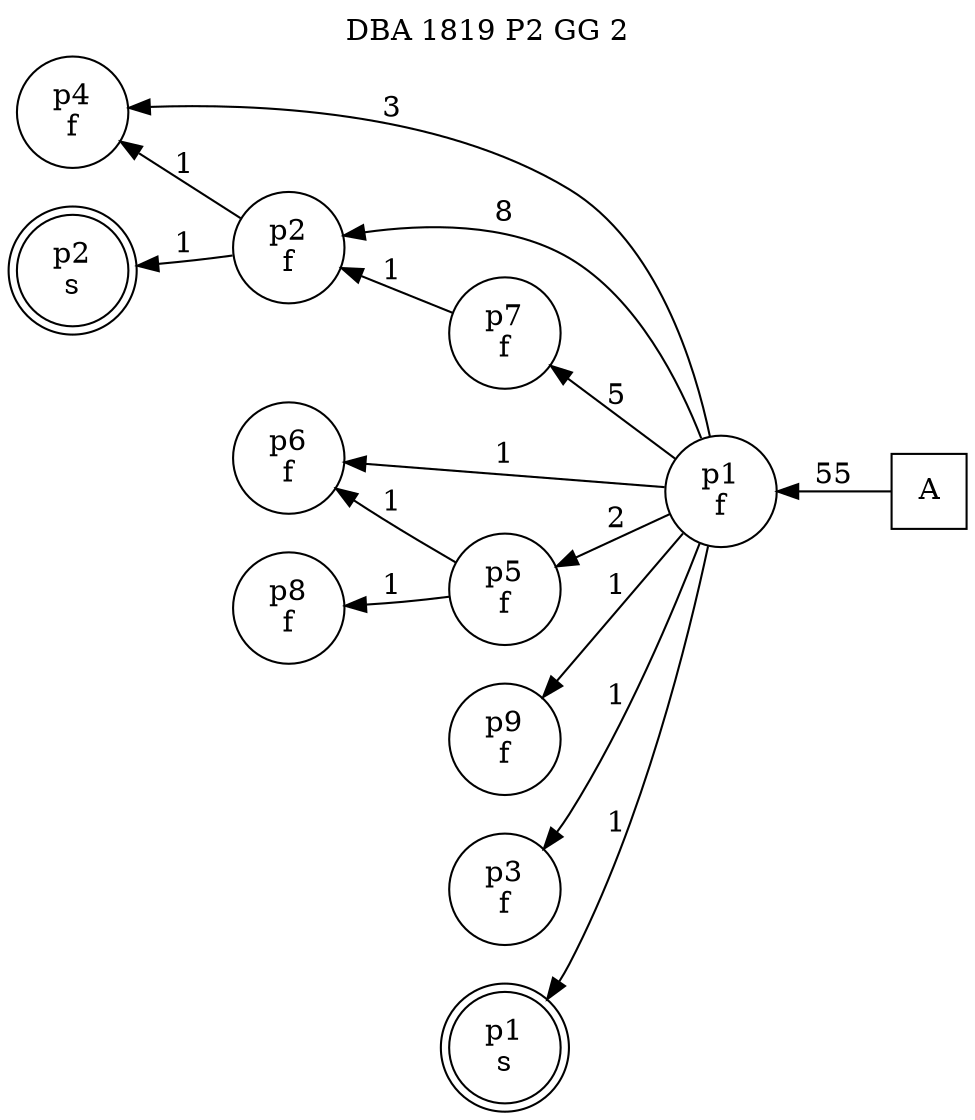 digraph DBA_1819_P2_GG_2_GOOD {
labelloc="tl"
label= " DBA 1819 P2 GG 2 "
rankdir="RL";
graph [ size=" 10 , 10 !"]

"A" [shape="square" label="A"]
"p1_f" [shape="circle" label="p1
f"]
"p2_f" [shape="circle" label="p2
f"]
"p7_f" [shape="circle" label="p7
f"]
"p5_f" [shape="circle" label="p5
f"]
"p6_f" [shape="circle" label="p6
f"]
"p9_f" [shape="circle" label="p9
f"]
"p3_f" [shape="circle" label="p3
f"]
"p4_f" [shape="circle" label="p4
f"]
"p8_f" [shape="circle" label="p8
f"]
"p2_s" [shape="doublecircle" label="p2
s"]
"p1_s" [shape="doublecircle" label="p1
s"]
"A" -> "p1_f" [ label=55]
"p1_f" -> "p2_f" [ label=8]
"p1_f" -> "p7_f" [ label=5]
"p1_f" -> "p5_f" [ label=2]
"p1_f" -> "p6_f" [ label=1]
"p1_f" -> "p9_f" [ label=1]
"p1_f" -> "p3_f" [ label=1]
"p1_f" -> "p4_f" [ label=3]
"p1_f" -> "p1_s" [ label=1]
"p2_f" -> "p4_f" [ label=1]
"p2_f" -> "p2_s" [ label=1]
"p7_f" -> "p2_f" [ label=1]
"p5_f" -> "p6_f" [ label=1]
"p5_f" -> "p8_f" [ label=1]
}
